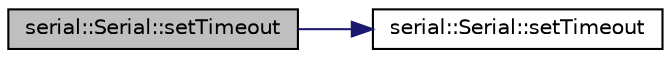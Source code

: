 digraph "serial::Serial::setTimeout"
{
 // LATEX_PDF_SIZE
  edge [fontname="Helvetica",fontsize="10",labelfontname="Helvetica",labelfontsize="10"];
  node [fontname="Helvetica",fontsize="10",shape=record];
  rankdir="LR";
  Node1 [label="serial::Serial::setTimeout",height=0.2,width=0.4,color="black", fillcolor="grey75", style="filled", fontcolor="black",tooltip=" "];
  Node1 -> Node2 [color="midnightblue",fontsize="10",style="solid",fontname="Helvetica"];
  Node2 [label="serial::Serial::setTimeout",height=0.2,width=0.4,color="black", fillcolor="white", style="filled",URL="$classserial_1_1_serial.html#a497b905c94fb42d5e50154404057a00f",tooltip=" "];
}
